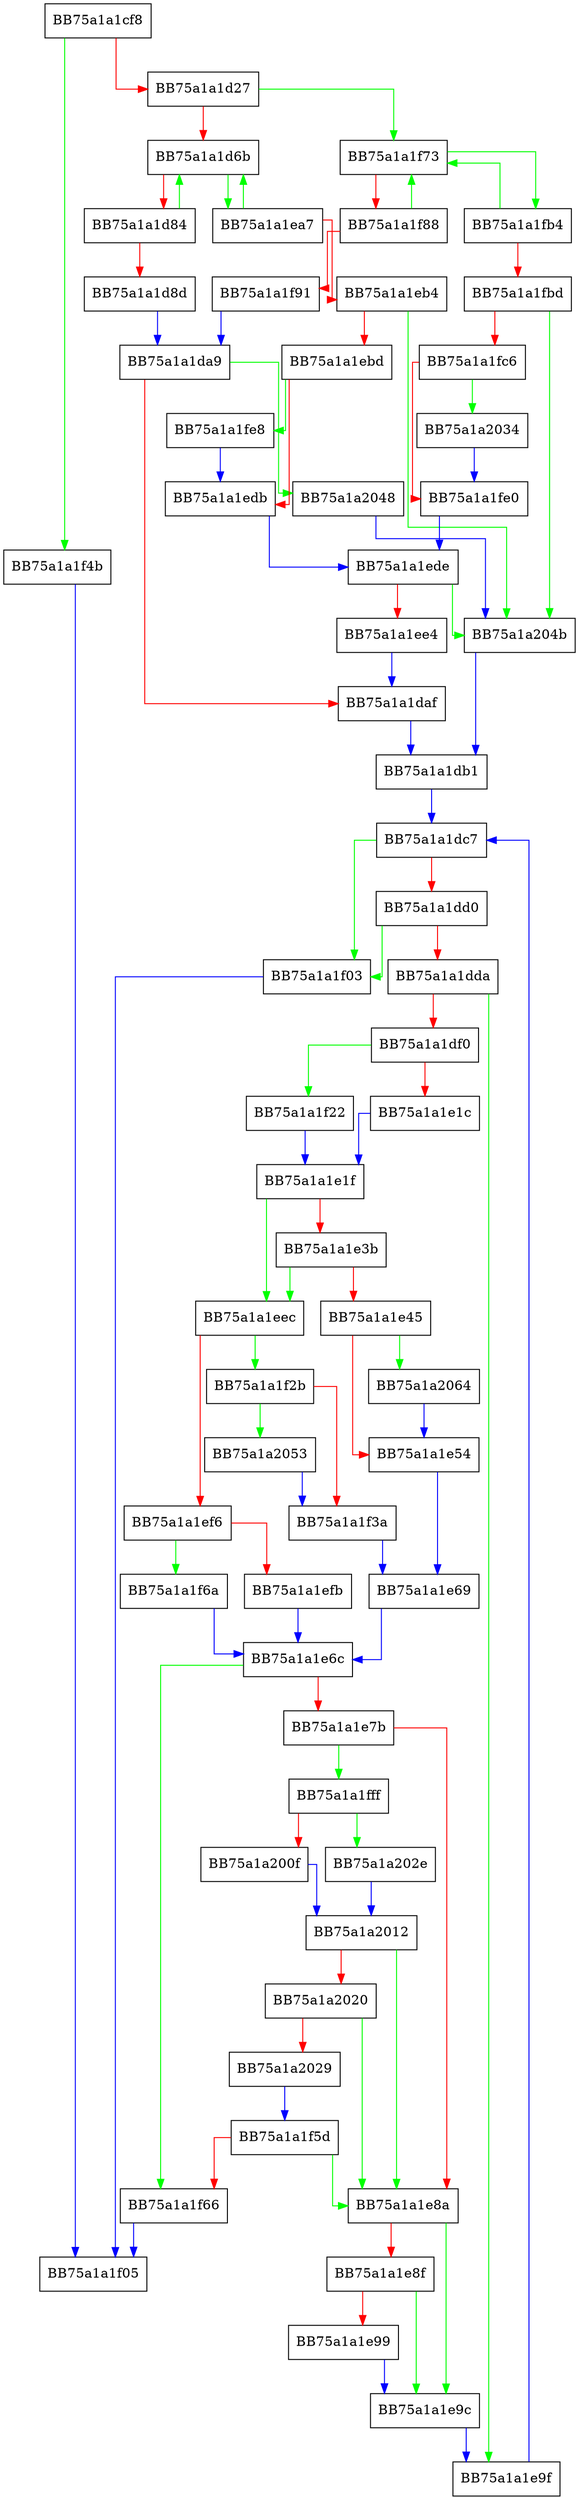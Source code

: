 digraph is_overlapped {
  node [shape="box"];
  graph [splines=ortho];
  BB75a1a1cf8 -> BB75a1a1f4b [color="green"];
  BB75a1a1cf8 -> BB75a1a1d27 [color="red"];
  BB75a1a1d27 -> BB75a1a1f73 [color="green"];
  BB75a1a1d27 -> BB75a1a1d6b [color="red"];
  BB75a1a1d6b -> BB75a1a1ea7 [color="green"];
  BB75a1a1d6b -> BB75a1a1d84 [color="red"];
  BB75a1a1d84 -> BB75a1a1d6b [color="green"];
  BB75a1a1d84 -> BB75a1a1d8d [color="red"];
  BB75a1a1d8d -> BB75a1a1da9 [color="blue"];
  BB75a1a1da9 -> BB75a1a2048 [color="green"];
  BB75a1a1da9 -> BB75a1a1daf [color="red"];
  BB75a1a1daf -> BB75a1a1db1 [color="blue"];
  BB75a1a1db1 -> BB75a1a1dc7 [color="blue"];
  BB75a1a1dc7 -> BB75a1a1f03 [color="green"];
  BB75a1a1dc7 -> BB75a1a1dd0 [color="red"];
  BB75a1a1dd0 -> BB75a1a1f03 [color="green"];
  BB75a1a1dd0 -> BB75a1a1dda [color="red"];
  BB75a1a1dda -> BB75a1a1e9f [color="green"];
  BB75a1a1dda -> BB75a1a1df0 [color="red"];
  BB75a1a1df0 -> BB75a1a1f22 [color="green"];
  BB75a1a1df0 -> BB75a1a1e1c [color="red"];
  BB75a1a1e1c -> BB75a1a1e1f [color="blue"];
  BB75a1a1e1f -> BB75a1a1eec [color="green"];
  BB75a1a1e1f -> BB75a1a1e3b [color="red"];
  BB75a1a1e3b -> BB75a1a1eec [color="green"];
  BB75a1a1e3b -> BB75a1a1e45 [color="red"];
  BB75a1a1e45 -> BB75a1a2064 [color="green"];
  BB75a1a1e45 -> BB75a1a1e54 [color="red"];
  BB75a1a1e54 -> BB75a1a1e69 [color="blue"];
  BB75a1a1e69 -> BB75a1a1e6c [color="blue"];
  BB75a1a1e6c -> BB75a1a1f66 [color="green"];
  BB75a1a1e6c -> BB75a1a1e7b [color="red"];
  BB75a1a1e7b -> BB75a1a1fff [color="green"];
  BB75a1a1e7b -> BB75a1a1e8a [color="red"];
  BB75a1a1e8a -> BB75a1a1e9c [color="green"];
  BB75a1a1e8a -> BB75a1a1e8f [color="red"];
  BB75a1a1e8f -> BB75a1a1e9c [color="green"];
  BB75a1a1e8f -> BB75a1a1e99 [color="red"];
  BB75a1a1e99 -> BB75a1a1e9c [color="blue"];
  BB75a1a1e9c -> BB75a1a1e9f [color="blue"];
  BB75a1a1e9f -> BB75a1a1dc7 [color="blue"];
  BB75a1a1ea7 -> BB75a1a1d6b [color="green"];
  BB75a1a1ea7 -> BB75a1a1eb4 [color="red"];
  BB75a1a1eb4 -> BB75a1a204b [color="green"];
  BB75a1a1eb4 -> BB75a1a1ebd [color="red"];
  BB75a1a1ebd -> BB75a1a1fe8 [color="green"];
  BB75a1a1ebd -> BB75a1a1edb [color="red"];
  BB75a1a1edb -> BB75a1a1ede [color="blue"];
  BB75a1a1ede -> BB75a1a204b [color="green"];
  BB75a1a1ede -> BB75a1a1ee4 [color="red"];
  BB75a1a1ee4 -> BB75a1a1daf [color="blue"];
  BB75a1a1eec -> BB75a1a1f2b [color="green"];
  BB75a1a1eec -> BB75a1a1ef6 [color="red"];
  BB75a1a1ef6 -> BB75a1a1f6a [color="green"];
  BB75a1a1ef6 -> BB75a1a1efb [color="red"];
  BB75a1a1efb -> BB75a1a1e6c [color="blue"];
  BB75a1a1f03 -> BB75a1a1f05 [color="blue"];
  BB75a1a1f22 -> BB75a1a1e1f [color="blue"];
  BB75a1a1f2b -> BB75a1a2053 [color="green"];
  BB75a1a1f2b -> BB75a1a1f3a [color="red"];
  BB75a1a1f3a -> BB75a1a1e69 [color="blue"];
  BB75a1a1f4b -> BB75a1a1f05 [color="blue"];
  BB75a1a1f5d -> BB75a1a1e8a [color="green"];
  BB75a1a1f5d -> BB75a1a1f66 [color="red"];
  BB75a1a1f66 -> BB75a1a1f05 [color="blue"];
  BB75a1a1f6a -> BB75a1a1e6c [color="blue"];
  BB75a1a1f73 -> BB75a1a1fb4 [color="green"];
  BB75a1a1f73 -> BB75a1a1f88 [color="red"];
  BB75a1a1f88 -> BB75a1a1f73 [color="green"];
  BB75a1a1f88 -> BB75a1a1f91 [color="red"];
  BB75a1a1f91 -> BB75a1a1da9 [color="blue"];
  BB75a1a1fb4 -> BB75a1a1f73 [color="green"];
  BB75a1a1fb4 -> BB75a1a1fbd [color="red"];
  BB75a1a1fbd -> BB75a1a204b [color="green"];
  BB75a1a1fbd -> BB75a1a1fc6 [color="red"];
  BB75a1a1fc6 -> BB75a1a2034 [color="green"];
  BB75a1a1fc6 -> BB75a1a1fe0 [color="red"];
  BB75a1a1fe0 -> BB75a1a1ede [color="blue"];
  BB75a1a1fe8 -> BB75a1a1edb [color="blue"];
  BB75a1a1fff -> BB75a1a202e [color="green"];
  BB75a1a1fff -> BB75a1a200f [color="red"];
  BB75a1a200f -> BB75a1a2012 [color="blue"];
  BB75a1a2012 -> BB75a1a1e8a [color="green"];
  BB75a1a2012 -> BB75a1a2020 [color="red"];
  BB75a1a2020 -> BB75a1a1e8a [color="green"];
  BB75a1a2020 -> BB75a1a2029 [color="red"];
  BB75a1a2029 -> BB75a1a1f5d [color="blue"];
  BB75a1a202e -> BB75a1a2012 [color="blue"];
  BB75a1a2034 -> BB75a1a1fe0 [color="blue"];
  BB75a1a2048 -> BB75a1a204b [color="blue"];
  BB75a1a204b -> BB75a1a1db1 [color="blue"];
  BB75a1a2053 -> BB75a1a1f3a [color="blue"];
  BB75a1a2064 -> BB75a1a1e54 [color="blue"];
}